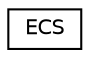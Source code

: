 digraph "Graphical Class Hierarchy"
{
  edge [fontname="Helvetica",fontsize="10",labelfontname="Helvetica",labelfontsize="10"];
  node [fontname="Helvetica",fontsize="10",shape=record];
  rankdir="LR";
  Node0 [label="ECS",height=0.2,width=0.4,color="black", fillcolor="white", style="filled",URL="$classECS.html"];
}
